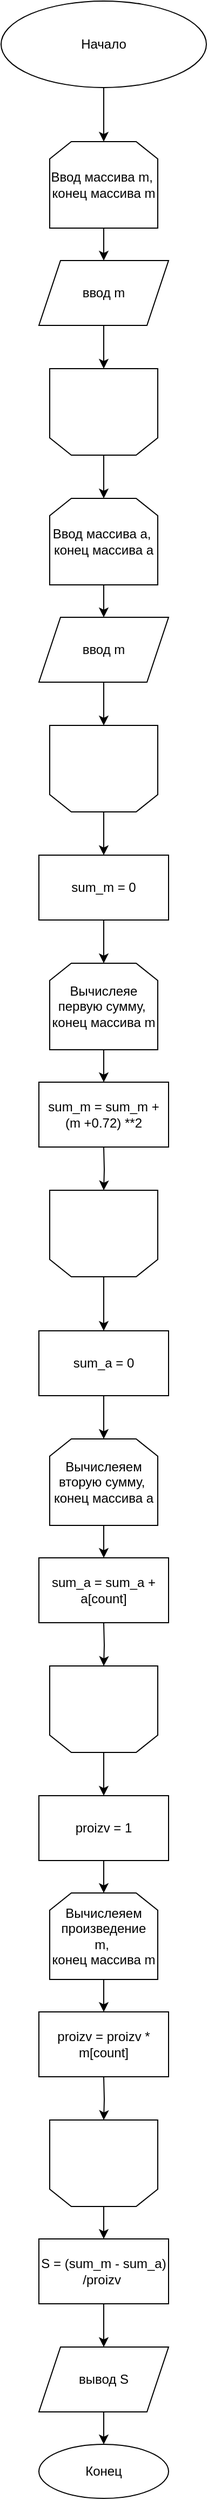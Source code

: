 <mxfile version="13.7.3" type="device"><diagram id="CwubY4QBBZoPJe92rwfN" name="Страница 1"><mxGraphModel dx="3953" dy="2013" grid="1" gridSize="10" guides="1" tooltips="1" connect="1" arrows="1" fold="1" page="1" pageScale="1" pageWidth="827" pageHeight="1169" math="0" shadow="0"><root><mxCell id="0"/><mxCell id="1" parent="0"/><mxCell id="rJhzIIIFvu8eO3U_-ZYm-4" value="" style="edgeStyle=orthogonalEdgeStyle;rounded=0;orthogonalLoop=1;jettySize=auto;html=1;" edge="1" parent="1" source="rJhzIIIFvu8eO3U_-ZYm-1" target="rJhzIIIFvu8eO3U_-ZYm-2"><mxGeometry relative="1" as="geometry"/></mxCell><mxCell id="rJhzIIIFvu8eO3U_-ZYm-1" value="Начало" style="ellipse;whiteSpace=wrap;html=1;" vertex="1" parent="1"><mxGeometry x="310" y="20" width="190" height="80" as="geometry"/></mxCell><mxCell id="rJhzIIIFvu8eO3U_-ZYm-5" value="" style="edgeStyle=orthogonalEdgeStyle;rounded=0;orthogonalLoop=1;jettySize=auto;html=1;" edge="1" parent="1" source="rJhzIIIFvu8eO3U_-ZYm-2" target="rJhzIIIFvu8eO3U_-ZYm-3"><mxGeometry relative="1" as="geometry"/></mxCell><mxCell id="rJhzIIIFvu8eO3U_-ZYm-2" value="Ввод массива m,&amp;nbsp;&lt;br&gt;конец массива m" style="shape=loopLimit;whiteSpace=wrap;html=1;" vertex="1" parent="1"><mxGeometry x="355" y="150" width="100" height="80" as="geometry"/></mxCell><mxCell id="rJhzIIIFvu8eO3U_-ZYm-7" value="" style="edgeStyle=orthogonalEdgeStyle;rounded=0;orthogonalLoop=1;jettySize=auto;html=1;" edge="1" parent="1" source="rJhzIIIFvu8eO3U_-ZYm-3" target="rJhzIIIFvu8eO3U_-ZYm-6"><mxGeometry relative="1" as="geometry"/></mxCell><mxCell id="rJhzIIIFvu8eO3U_-ZYm-3" value="ввод m" style="shape=parallelogram;perimeter=parallelogramPerimeter;whiteSpace=wrap;html=1;fixedSize=1;" vertex="1" parent="1"><mxGeometry x="345" y="260" width="120" height="60" as="geometry"/></mxCell><mxCell id="rJhzIIIFvu8eO3U_-ZYm-13" value="" style="edgeStyle=orthogonalEdgeStyle;rounded=0;orthogonalLoop=1;jettySize=auto;html=1;" edge="1" parent="1" source="rJhzIIIFvu8eO3U_-ZYm-6" target="rJhzIIIFvu8eO3U_-ZYm-9"><mxGeometry relative="1" as="geometry"/></mxCell><mxCell id="rJhzIIIFvu8eO3U_-ZYm-6" value="" style="shape=loopLimit;whiteSpace=wrap;html=1;rotation=-180;" vertex="1" parent="1"><mxGeometry x="355" y="360" width="100" height="80" as="geometry"/></mxCell><mxCell id="rJhzIIIFvu8eO3U_-ZYm-8" value="" style="edgeStyle=orthogonalEdgeStyle;rounded=0;orthogonalLoop=1;jettySize=auto;html=1;" edge="1" parent="1" source="rJhzIIIFvu8eO3U_-ZYm-9" target="rJhzIIIFvu8eO3U_-ZYm-11"><mxGeometry relative="1" as="geometry"/></mxCell><mxCell id="rJhzIIIFvu8eO3U_-ZYm-9" value="Ввод массива а,&amp;nbsp;&lt;br&gt;конец массива а" style="shape=loopLimit;whiteSpace=wrap;html=1;" vertex="1" parent="1"><mxGeometry x="355" y="480" width="100" height="80" as="geometry"/></mxCell><mxCell id="rJhzIIIFvu8eO3U_-ZYm-10" value="" style="edgeStyle=orthogonalEdgeStyle;rounded=0;orthogonalLoop=1;jettySize=auto;html=1;" edge="1" parent="1" source="rJhzIIIFvu8eO3U_-ZYm-11" target="rJhzIIIFvu8eO3U_-ZYm-12"><mxGeometry relative="1" as="geometry"/></mxCell><mxCell id="rJhzIIIFvu8eO3U_-ZYm-11" value="ввод m" style="shape=parallelogram;perimeter=parallelogramPerimeter;whiteSpace=wrap;html=1;fixedSize=1;" vertex="1" parent="1"><mxGeometry x="345" y="590" width="120" height="60" as="geometry"/></mxCell><mxCell id="rJhzIIIFvu8eO3U_-ZYm-20" value="" style="edgeStyle=orthogonalEdgeStyle;rounded=0;orthogonalLoop=1;jettySize=auto;html=1;" edge="1" parent="1" source="rJhzIIIFvu8eO3U_-ZYm-12" target="rJhzIIIFvu8eO3U_-ZYm-19"><mxGeometry relative="1" as="geometry"/></mxCell><mxCell id="rJhzIIIFvu8eO3U_-ZYm-12" value="" style="shape=loopLimit;whiteSpace=wrap;html=1;rotation=-180;" vertex="1" parent="1"><mxGeometry x="355" y="690" width="100" height="80" as="geometry"/></mxCell><mxCell id="rJhzIIIFvu8eO3U_-ZYm-14" value="" style="edgeStyle=orthogonalEdgeStyle;rounded=0;orthogonalLoop=1;jettySize=auto;html=1;" edge="1" parent="1" source="rJhzIIIFvu8eO3U_-ZYm-15"><mxGeometry relative="1" as="geometry"><mxPoint x="405.034" y="1020" as="targetPoint"/></mxGeometry></mxCell><mxCell id="rJhzIIIFvu8eO3U_-ZYm-15" value="Вычислеяе первую сумму,&amp;nbsp;&lt;br&gt;конец массива m" style="shape=loopLimit;whiteSpace=wrap;html=1;" vertex="1" parent="1"><mxGeometry x="355" y="910" width="100" height="80" as="geometry"/></mxCell><mxCell id="rJhzIIIFvu8eO3U_-ZYm-16" value="" style="edgeStyle=orthogonalEdgeStyle;rounded=0;orthogonalLoop=1;jettySize=auto;html=1;" edge="1" parent="1" target="rJhzIIIFvu8eO3U_-ZYm-18"><mxGeometry relative="1" as="geometry"><mxPoint x="405" y="1080" as="sourcePoint"/></mxGeometry></mxCell><mxCell id="rJhzIIIFvu8eO3U_-ZYm-30" value="" style="edgeStyle=orthogonalEdgeStyle;rounded=0;orthogonalLoop=1;jettySize=auto;html=1;" edge="1" parent="1" source="rJhzIIIFvu8eO3U_-ZYm-18" target="rJhzIIIFvu8eO3U_-ZYm-28"><mxGeometry relative="1" as="geometry"/></mxCell><mxCell id="rJhzIIIFvu8eO3U_-ZYm-18" value="" style="shape=loopLimit;whiteSpace=wrap;html=1;rotation=-180;" vertex="1" parent="1"><mxGeometry x="355" y="1120" width="100" height="80" as="geometry"/></mxCell><mxCell id="rJhzIIIFvu8eO3U_-ZYm-21" value="" style="edgeStyle=orthogonalEdgeStyle;rounded=0;orthogonalLoop=1;jettySize=auto;html=1;" edge="1" parent="1" source="rJhzIIIFvu8eO3U_-ZYm-19" target="rJhzIIIFvu8eO3U_-ZYm-15"><mxGeometry relative="1" as="geometry"/></mxCell><mxCell id="rJhzIIIFvu8eO3U_-ZYm-19" value="sum_m = 0" style="rounded=0;whiteSpace=wrap;html=1;" vertex="1" parent="1"><mxGeometry x="345" y="810" width="120" height="60" as="geometry"/></mxCell><mxCell id="rJhzIIIFvu8eO3U_-ZYm-22" value="sum_m = sum_m + (m +0.72) **2" style="rounded=0;whiteSpace=wrap;html=1;" vertex="1" parent="1"><mxGeometry x="345" y="1020" width="120" height="60" as="geometry"/></mxCell><mxCell id="rJhzIIIFvu8eO3U_-ZYm-23" value="" style="edgeStyle=orthogonalEdgeStyle;rounded=0;orthogonalLoop=1;jettySize=auto;html=1;" edge="1" parent="1" source="rJhzIIIFvu8eO3U_-ZYm-24"><mxGeometry relative="1" as="geometry"><mxPoint x="405.034" y="1460" as="targetPoint"/></mxGeometry></mxCell><mxCell id="rJhzIIIFvu8eO3U_-ZYm-24" value="Вычислеяем вторую сумму,&amp;nbsp;&lt;br&gt;конец массива а" style="shape=loopLimit;whiteSpace=wrap;html=1;" vertex="1" parent="1"><mxGeometry x="355" y="1350" width="100" height="80" as="geometry"/></mxCell><mxCell id="rJhzIIIFvu8eO3U_-ZYm-25" value="" style="edgeStyle=orthogonalEdgeStyle;rounded=0;orthogonalLoop=1;jettySize=auto;html=1;" edge="1" parent="1" target="rJhzIIIFvu8eO3U_-ZYm-26"><mxGeometry relative="1" as="geometry"><mxPoint x="405" y="1520" as="sourcePoint"/></mxGeometry></mxCell><mxCell id="rJhzIIIFvu8eO3U_-ZYm-46" value="" style="edgeStyle=orthogonalEdgeStyle;rounded=0;orthogonalLoop=1;jettySize=auto;html=1;" edge="1" parent="1" source="rJhzIIIFvu8eO3U_-ZYm-26" target="rJhzIIIFvu8eO3U_-ZYm-45"><mxGeometry relative="1" as="geometry"/></mxCell><mxCell id="rJhzIIIFvu8eO3U_-ZYm-26" value="" style="shape=loopLimit;whiteSpace=wrap;html=1;rotation=-180;" vertex="1" parent="1"><mxGeometry x="355" y="1560" width="100" height="80" as="geometry"/></mxCell><mxCell id="rJhzIIIFvu8eO3U_-ZYm-27" value="" style="edgeStyle=orthogonalEdgeStyle;rounded=0;orthogonalLoop=1;jettySize=auto;html=1;" edge="1" parent="1" source="rJhzIIIFvu8eO3U_-ZYm-28" target="rJhzIIIFvu8eO3U_-ZYm-24"><mxGeometry relative="1" as="geometry"/></mxCell><mxCell id="rJhzIIIFvu8eO3U_-ZYm-28" value="sum_a = 0" style="rounded=0;whiteSpace=wrap;html=1;" vertex="1" parent="1"><mxGeometry x="345" y="1250" width="120" height="60" as="geometry"/></mxCell><mxCell id="rJhzIIIFvu8eO3U_-ZYm-29" value="sum_a = sum_a + a[count]" style="rounded=0;whiteSpace=wrap;html=1;" vertex="1" parent="1"><mxGeometry x="345" y="1460" width="120" height="60" as="geometry"/></mxCell><mxCell id="rJhzIIIFvu8eO3U_-ZYm-53" value="" style="edgeStyle=orthogonalEdgeStyle;rounded=0;orthogonalLoop=1;jettySize=auto;html=1;" edge="1" parent="1" source="rJhzIIIFvu8eO3U_-ZYm-45" target="rJhzIIIFvu8eO3U_-ZYm-49"><mxGeometry relative="1" as="geometry"/></mxCell><mxCell id="rJhzIIIFvu8eO3U_-ZYm-45" value="proizv = 1" style="rounded=0;whiteSpace=wrap;html=1;" vertex="1" parent="1"><mxGeometry x="345" y="1680" width="120" height="60" as="geometry"/></mxCell><mxCell id="rJhzIIIFvu8eO3U_-ZYm-48" value="" style="edgeStyle=orthogonalEdgeStyle;rounded=0;orthogonalLoop=1;jettySize=auto;html=1;" edge="1" parent="1" source="rJhzIIIFvu8eO3U_-ZYm-49"><mxGeometry relative="1" as="geometry"><mxPoint x="405.034" y="1880" as="targetPoint"/></mxGeometry></mxCell><mxCell id="rJhzIIIFvu8eO3U_-ZYm-49" value="Вычислеяем произведение m,&amp;nbsp;&lt;br&gt;конец массива m" style="shape=loopLimit;whiteSpace=wrap;html=1;" vertex="1" parent="1"><mxGeometry x="355" y="1770" width="100" height="80" as="geometry"/></mxCell><mxCell id="rJhzIIIFvu8eO3U_-ZYm-50" value="" style="edgeStyle=orthogonalEdgeStyle;rounded=0;orthogonalLoop=1;jettySize=auto;html=1;" edge="1" parent="1" target="rJhzIIIFvu8eO3U_-ZYm-51"><mxGeometry relative="1" as="geometry"><mxPoint x="405" y="1940" as="sourcePoint"/></mxGeometry></mxCell><mxCell id="rJhzIIIFvu8eO3U_-ZYm-55" value="" style="edgeStyle=orthogonalEdgeStyle;rounded=0;orthogonalLoop=1;jettySize=auto;html=1;" edge="1" parent="1" source="rJhzIIIFvu8eO3U_-ZYm-51" target="rJhzIIIFvu8eO3U_-ZYm-54"><mxGeometry relative="1" as="geometry"/></mxCell><mxCell id="rJhzIIIFvu8eO3U_-ZYm-51" value="" style="shape=loopLimit;whiteSpace=wrap;html=1;rotation=-180;" vertex="1" parent="1"><mxGeometry x="355" y="1980" width="100" height="80" as="geometry"/></mxCell><mxCell id="rJhzIIIFvu8eO3U_-ZYm-52" value="proizv = proizv * m[count]" style="rounded=0;whiteSpace=wrap;html=1;" vertex="1" parent="1"><mxGeometry x="345" y="1880" width="120" height="60" as="geometry"/></mxCell><mxCell id="rJhzIIIFvu8eO3U_-ZYm-57" value="" style="edgeStyle=orthogonalEdgeStyle;rounded=0;orthogonalLoop=1;jettySize=auto;html=1;" edge="1" parent="1" source="rJhzIIIFvu8eO3U_-ZYm-54" target="rJhzIIIFvu8eO3U_-ZYm-56"><mxGeometry relative="1" as="geometry"/></mxCell><mxCell id="rJhzIIIFvu8eO3U_-ZYm-54" value="S = (sum_m - sum_a) /proizv&amp;nbsp;" style="rounded=0;whiteSpace=wrap;html=1;" vertex="1" parent="1"><mxGeometry x="345" y="2090" width="120" height="60" as="geometry"/></mxCell><mxCell id="rJhzIIIFvu8eO3U_-ZYm-59" value="" style="edgeStyle=orthogonalEdgeStyle;rounded=0;orthogonalLoop=1;jettySize=auto;html=1;" edge="1" parent="1" source="rJhzIIIFvu8eO3U_-ZYm-56" target="rJhzIIIFvu8eO3U_-ZYm-58"><mxGeometry relative="1" as="geometry"/></mxCell><mxCell id="rJhzIIIFvu8eO3U_-ZYm-56" value="вывод S" style="shape=parallelogram;perimeter=parallelogramPerimeter;whiteSpace=wrap;html=1;fixedSize=1;rounded=0;" vertex="1" parent="1"><mxGeometry x="345" y="2190" width="120" height="60" as="geometry"/></mxCell><mxCell id="rJhzIIIFvu8eO3U_-ZYm-58" value="Конец" style="ellipse;whiteSpace=wrap;html=1;rounded=0;" vertex="1" parent="1"><mxGeometry x="345" y="2280" width="120" height="50" as="geometry"/></mxCell></root></mxGraphModel></diagram></mxfile>